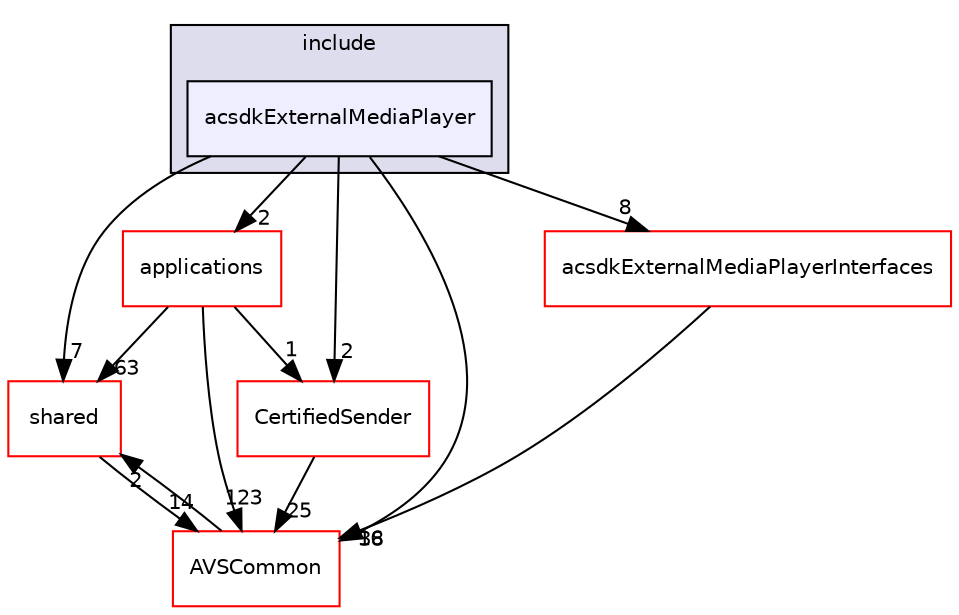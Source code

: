 digraph "/workplace/avs-device-sdk/capabilities/ExternalMediaPlayer/acsdkExternalMediaPlayer/include/acsdkExternalMediaPlayer" {
  compound=true
  node [ fontsize="10", fontname="Helvetica"];
  edge [ labelfontsize="10", labelfontname="Helvetica"];
  subgraph clusterdir_e695385292de98b10e97d2488623840a {
    graph [ bgcolor="#ddddee", pencolor="black", label="include" fontname="Helvetica", fontsize="10", URL="dir_e695385292de98b10e97d2488623840a.html"]
  dir_19ce6b9579025d0beb89653c64f3698e [shape=box, label="acsdkExternalMediaPlayer", style="filled", fillcolor="#eeeeff", pencolor="black", URL="dir_19ce6b9579025d0beb89653c64f3698e.html"];
  }
  dir_9982052f7ce695d12571567315b2fafa [shape=box label="shared" fillcolor="white" style="filled" color="red" URL="dir_9982052f7ce695d12571567315b2fafa.html"];
  dir_a6e4fee11f07c3b70486e88fe92cbbdc [shape=box label="applications" fillcolor="white" style="filled" color="red" URL="dir_a6e4fee11f07c3b70486e88fe92cbbdc.html"];
  dir_cf27311ab9f4263eef70b28364b95692 [shape=box label="CertifiedSender" fillcolor="white" style="filled" color="red" URL="dir_cf27311ab9f4263eef70b28364b95692.html"];
  dir_13e65effb2bde530b17b3d5eefcd0266 [shape=box label="AVSCommon" fillcolor="white" style="filled" color="red" URL="dir_13e65effb2bde530b17b3d5eefcd0266.html"];
  dir_d8988251c9e16168886561cb4894c3d7 [shape=box label="acsdkExternalMediaPlayerInterfaces" fillcolor="white" style="filled" color="red" URL="dir_d8988251c9e16168886561cb4894c3d7.html"];
  dir_9982052f7ce695d12571567315b2fafa->dir_13e65effb2bde530b17b3d5eefcd0266 [headlabel="14", labeldistance=1.5 headhref="dir_000598_000017.html"];
  dir_19ce6b9579025d0beb89653c64f3698e->dir_9982052f7ce695d12571567315b2fafa [headlabel="7", labeldistance=1.5 headhref="dir_000330_000598.html"];
  dir_19ce6b9579025d0beb89653c64f3698e->dir_a6e4fee11f07c3b70486e88fe92cbbdc [headlabel="2", labeldistance=1.5 headhref="dir_000330_000028.html"];
  dir_19ce6b9579025d0beb89653c64f3698e->dir_cf27311ab9f4263eef70b28364b95692 [headlabel="2", labeldistance=1.5 headhref="dir_000330_000450.html"];
  dir_19ce6b9579025d0beb89653c64f3698e->dir_13e65effb2bde530b17b3d5eefcd0266 [headlabel="38", labeldistance=1.5 headhref="dir_000330_000017.html"];
  dir_19ce6b9579025d0beb89653c64f3698e->dir_d8988251c9e16168886561cb4894c3d7 [headlabel="8", labeldistance=1.5 headhref="dir_000330_000333.html"];
  dir_a6e4fee11f07c3b70486e88fe92cbbdc->dir_9982052f7ce695d12571567315b2fafa [headlabel="63", labeldistance=1.5 headhref="dir_000028_000598.html"];
  dir_a6e4fee11f07c3b70486e88fe92cbbdc->dir_cf27311ab9f4263eef70b28364b95692 [headlabel="1", labeldistance=1.5 headhref="dir_000028_000450.html"];
  dir_a6e4fee11f07c3b70486e88fe92cbbdc->dir_13e65effb2bde530b17b3d5eefcd0266 [headlabel="123", labeldistance=1.5 headhref="dir_000028_000017.html"];
  dir_cf27311ab9f4263eef70b28364b95692->dir_13e65effb2bde530b17b3d5eefcd0266 [headlabel="25", labeldistance=1.5 headhref="dir_000450_000017.html"];
  dir_13e65effb2bde530b17b3d5eefcd0266->dir_9982052f7ce695d12571567315b2fafa [headlabel="2", labeldistance=1.5 headhref="dir_000017_000598.html"];
  dir_d8988251c9e16168886561cb4894c3d7->dir_13e65effb2bde530b17b3d5eefcd0266 [headlabel="16", labeldistance=1.5 headhref="dir_000333_000017.html"];
}

